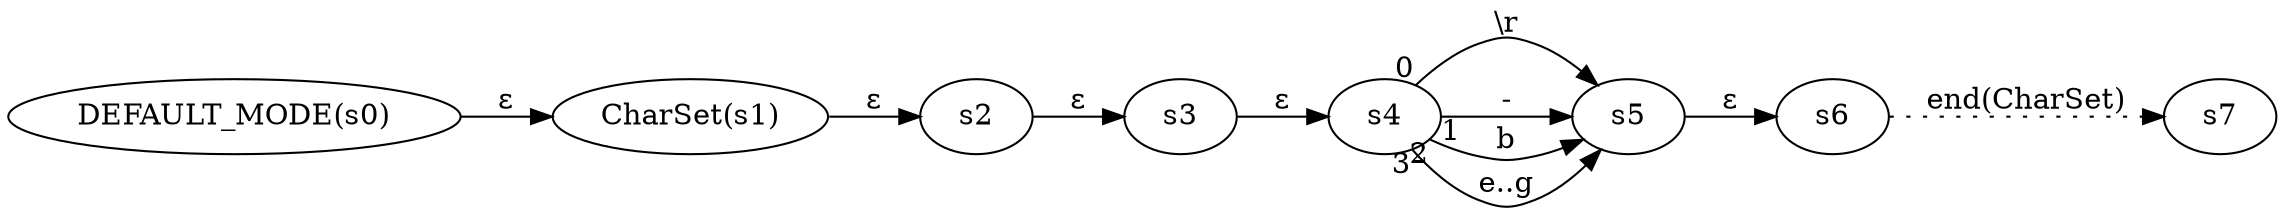 digraph ATN {
  rankdir=LR;

  "DEFAULT_MODE(s0)" -> "CharSet(s1)" [label=ε]
  "CharSet(s1)" -> s2 [label=ε]
  s2 -> s3 [label=ε]
  s3 -> s4 [label=ε]
  s4 -> s5 [label="\\r" taillabel=0]
  s5 -> s6 [label=ε]
  s6 -> s7 [label="end(CharSet)" style=dotted]
  s4 -> s5 [label="-" taillabel=1]
  s4 -> s5 [label=b taillabel=2]
  s4 -> s5 [label="e..g" taillabel=3]
}
